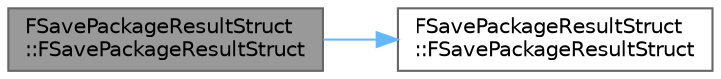 digraph "FSavePackageResultStruct::FSavePackageResultStruct"
{
 // INTERACTIVE_SVG=YES
 // LATEX_PDF_SIZE
  bgcolor="transparent";
  edge [fontname=Helvetica,fontsize=10,labelfontname=Helvetica,labelfontsize=10];
  node [fontname=Helvetica,fontsize=10,shape=box,height=0.2,width=0.4];
  rankdir="LR";
  Node1 [id="Node000001",label="FSavePackageResultStruct\l::FSavePackageResultStruct",height=0.2,width=0.4,color="gray40", fillcolor="grey60", style="filled", fontcolor="black",tooltip=" "];
  Node1 -> Node2 [id="edge1_Node000001_Node000002",color="steelblue1",style="solid",tooltip=" "];
  Node2 [id="Node000002",label="FSavePackageResultStruct\l::FSavePackageResultStruct",height=0.2,width=0.4,color="grey40", fillcolor="white", style="filled",URL="$de/d61/structFSavePackageResultStruct.html#a5a73531dc34e01323af9d86f48034d55",tooltip="Constructors, it will implicitly construct from the result enum."];
}
